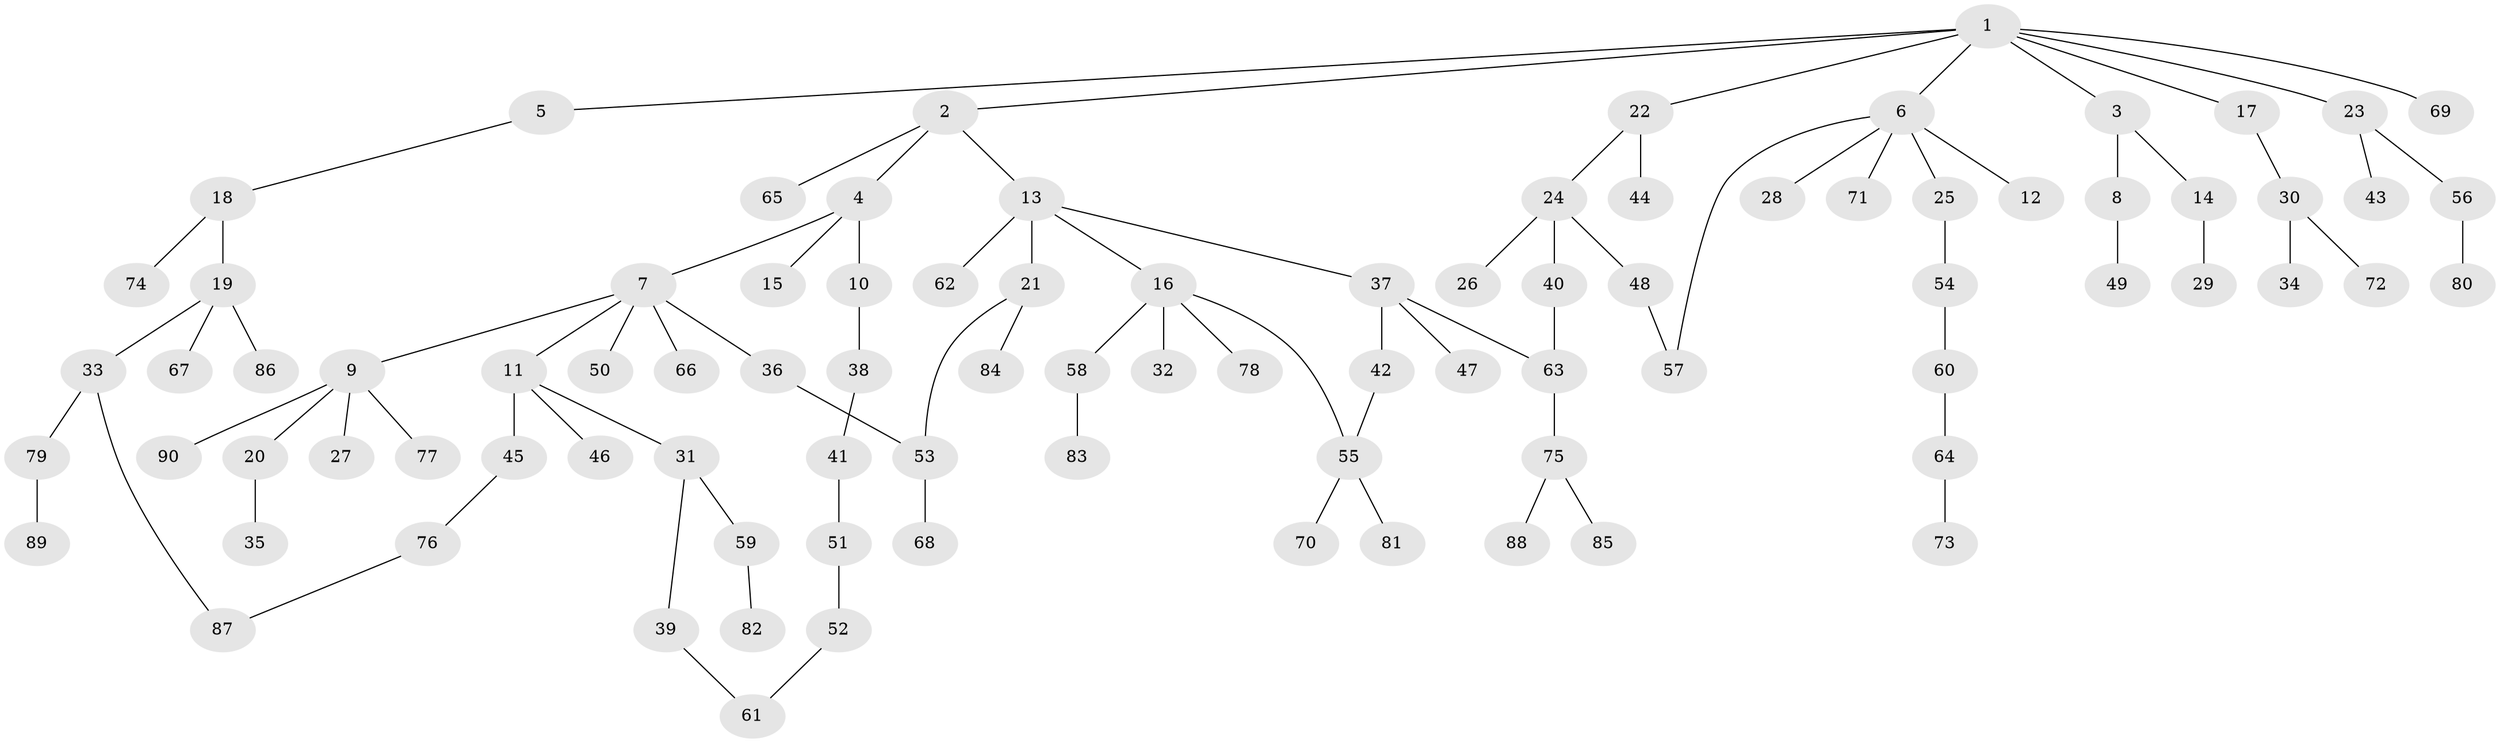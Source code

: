 // coarse degree distribution, {2: 0.421875, 3: 0.1875, 1: 0.296875, 5: 0.03125, 4: 0.046875, 7: 0.015625}
// Generated by graph-tools (version 1.1) at 2025/36/03/04/25 23:36:03]
// undirected, 90 vertices, 95 edges
graph export_dot {
  node [color=gray90,style=filled];
  1;
  2;
  3;
  4;
  5;
  6;
  7;
  8;
  9;
  10;
  11;
  12;
  13;
  14;
  15;
  16;
  17;
  18;
  19;
  20;
  21;
  22;
  23;
  24;
  25;
  26;
  27;
  28;
  29;
  30;
  31;
  32;
  33;
  34;
  35;
  36;
  37;
  38;
  39;
  40;
  41;
  42;
  43;
  44;
  45;
  46;
  47;
  48;
  49;
  50;
  51;
  52;
  53;
  54;
  55;
  56;
  57;
  58;
  59;
  60;
  61;
  62;
  63;
  64;
  65;
  66;
  67;
  68;
  69;
  70;
  71;
  72;
  73;
  74;
  75;
  76;
  77;
  78;
  79;
  80;
  81;
  82;
  83;
  84;
  85;
  86;
  87;
  88;
  89;
  90;
  1 -- 2;
  1 -- 3;
  1 -- 5;
  1 -- 6;
  1 -- 17;
  1 -- 22;
  1 -- 23;
  1 -- 69;
  2 -- 4;
  2 -- 13;
  2 -- 65;
  3 -- 8;
  3 -- 14;
  4 -- 7;
  4 -- 10;
  4 -- 15;
  5 -- 18;
  6 -- 12;
  6 -- 25;
  6 -- 28;
  6 -- 57;
  6 -- 71;
  7 -- 9;
  7 -- 11;
  7 -- 36;
  7 -- 50;
  7 -- 66;
  8 -- 49;
  9 -- 20;
  9 -- 27;
  9 -- 77;
  9 -- 90;
  10 -- 38;
  11 -- 31;
  11 -- 45;
  11 -- 46;
  13 -- 16;
  13 -- 21;
  13 -- 37;
  13 -- 62;
  14 -- 29;
  16 -- 32;
  16 -- 58;
  16 -- 78;
  16 -- 55;
  17 -- 30;
  18 -- 19;
  18 -- 74;
  19 -- 33;
  19 -- 67;
  19 -- 86;
  20 -- 35;
  21 -- 84;
  21 -- 53;
  22 -- 24;
  22 -- 44;
  23 -- 43;
  23 -- 56;
  24 -- 26;
  24 -- 40;
  24 -- 48;
  25 -- 54;
  30 -- 34;
  30 -- 72;
  31 -- 39;
  31 -- 59;
  33 -- 79;
  33 -- 87;
  36 -- 53;
  37 -- 42;
  37 -- 47;
  37 -- 63;
  38 -- 41;
  39 -- 61;
  40 -- 63;
  41 -- 51;
  42 -- 55;
  45 -- 76;
  48 -- 57;
  51 -- 52;
  52 -- 61;
  53 -- 68;
  54 -- 60;
  55 -- 70;
  55 -- 81;
  56 -- 80;
  58 -- 83;
  59 -- 82;
  60 -- 64;
  63 -- 75;
  64 -- 73;
  75 -- 85;
  75 -- 88;
  76 -- 87;
  79 -- 89;
}
